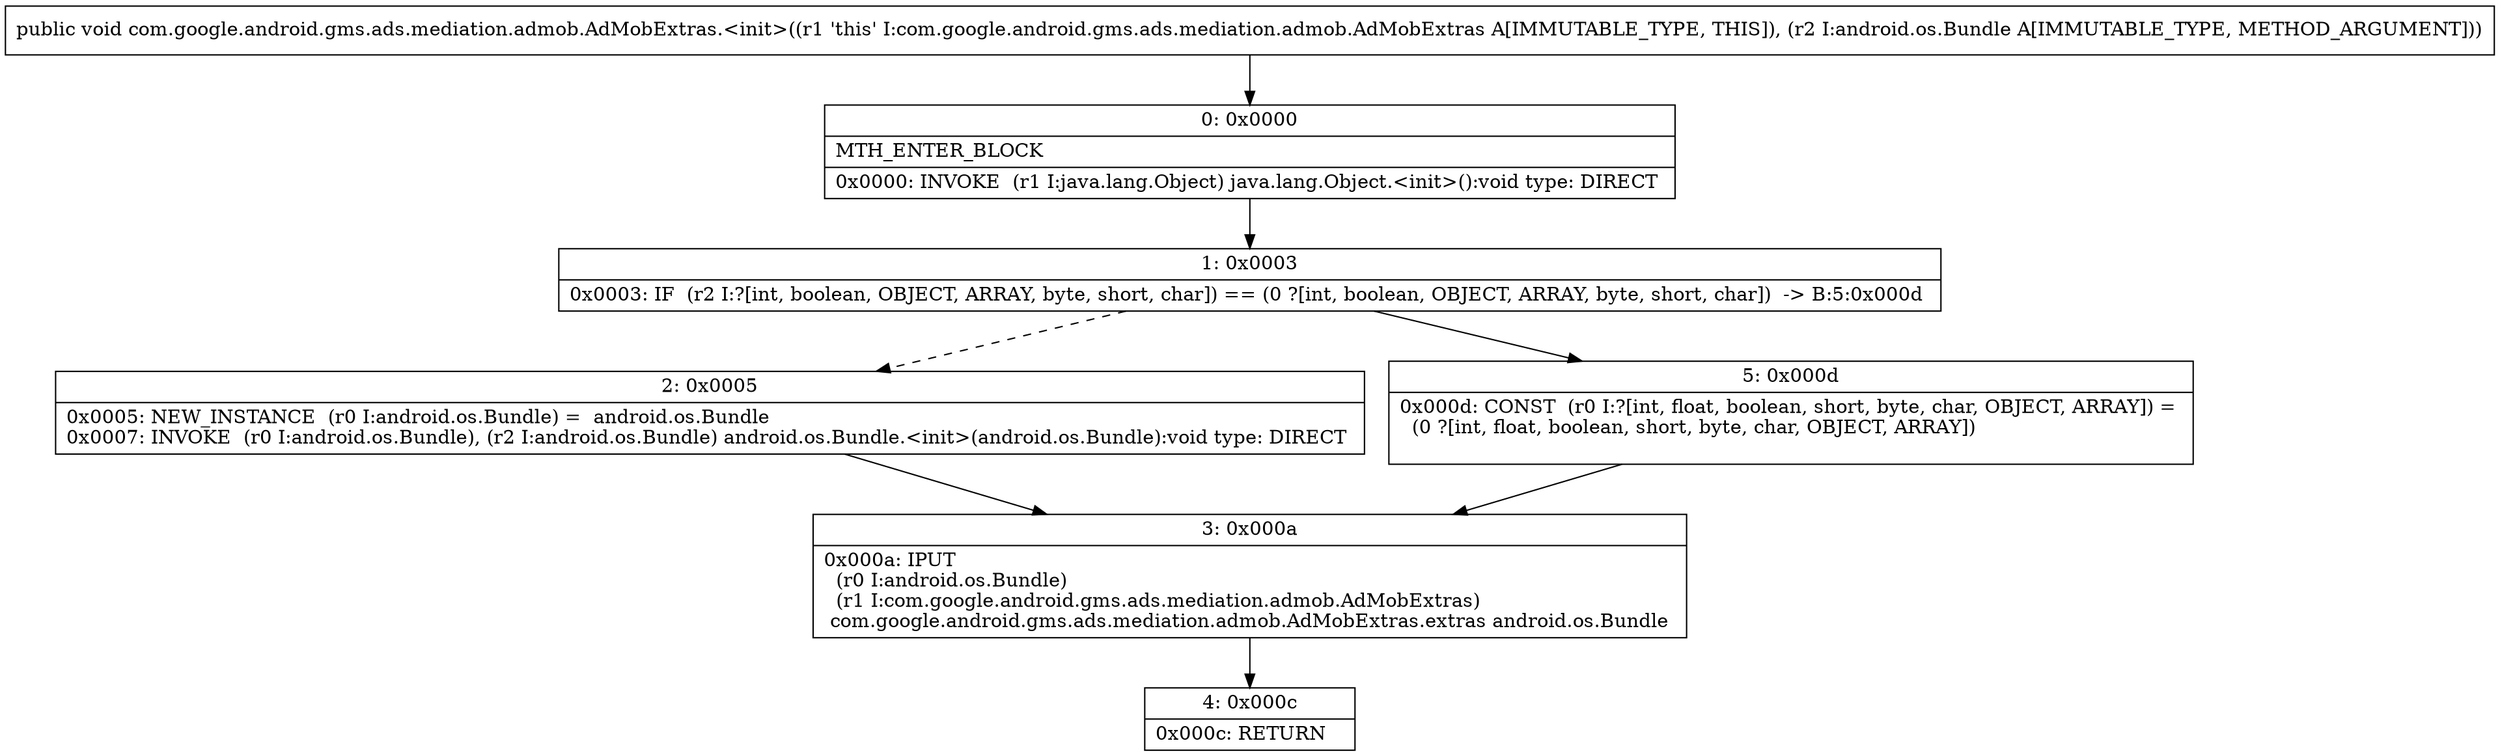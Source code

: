 digraph "CFG forcom.google.android.gms.ads.mediation.admob.AdMobExtras.\<init\>(Landroid\/os\/Bundle;)V" {
Node_0 [shape=record,label="{0\:\ 0x0000|MTH_ENTER_BLOCK\l|0x0000: INVOKE  (r1 I:java.lang.Object) java.lang.Object.\<init\>():void type: DIRECT \l}"];
Node_1 [shape=record,label="{1\:\ 0x0003|0x0003: IF  (r2 I:?[int, boolean, OBJECT, ARRAY, byte, short, char]) == (0 ?[int, boolean, OBJECT, ARRAY, byte, short, char])  \-\> B:5:0x000d \l}"];
Node_2 [shape=record,label="{2\:\ 0x0005|0x0005: NEW_INSTANCE  (r0 I:android.os.Bundle) =  android.os.Bundle \l0x0007: INVOKE  (r0 I:android.os.Bundle), (r2 I:android.os.Bundle) android.os.Bundle.\<init\>(android.os.Bundle):void type: DIRECT \l}"];
Node_3 [shape=record,label="{3\:\ 0x000a|0x000a: IPUT  \l  (r0 I:android.os.Bundle)\l  (r1 I:com.google.android.gms.ads.mediation.admob.AdMobExtras)\l com.google.android.gms.ads.mediation.admob.AdMobExtras.extras android.os.Bundle \l}"];
Node_4 [shape=record,label="{4\:\ 0x000c|0x000c: RETURN   \l}"];
Node_5 [shape=record,label="{5\:\ 0x000d|0x000d: CONST  (r0 I:?[int, float, boolean, short, byte, char, OBJECT, ARRAY]) = \l  (0 ?[int, float, boolean, short, byte, char, OBJECT, ARRAY])\l \l}"];
MethodNode[shape=record,label="{public void com.google.android.gms.ads.mediation.admob.AdMobExtras.\<init\>((r1 'this' I:com.google.android.gms.ads.mediation.admob.AdMobExtras A[IMMUTABLE_TYPE, THIS]), (r2 I:android.os.Bundle A[IMMUTABLE_TYPE, METHOD_ARGUMENT])) }"];
MethodNode -> Node_0;
Node_0 -> Node_1;
Node_1 -> Node_2[style=dashed];
Node_1 -> Node_5;
Node_2 -> Node_3;
Node_3 -> Node_4;
Node_5 -> Node_3;
}

